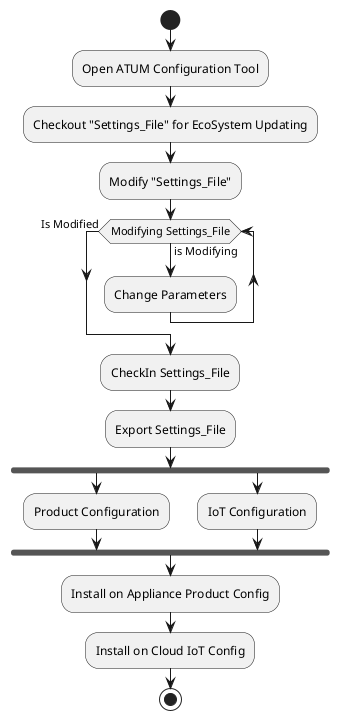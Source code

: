 Activity Diagram

@startuml Config

    scale 1

    start
        :Open ATUM Configuration Tool;
        :Checkout "Settings_File" for EcoSystem Updating;
        :Modify "Settings_File";
        while (Modifying Settings_File) is (is Modifying)
        :Change Parameters;
        endwhile (Is Modified)
        :CheckIn Settings_File;
        :Export Settings_File;
        fork
        :Product Configuration;
        fork again
        :IoT Configuration;
        end fork
        :Install on Appliance Product Config;
        :Install on Cloud IoT Config;
    stop

@enduml